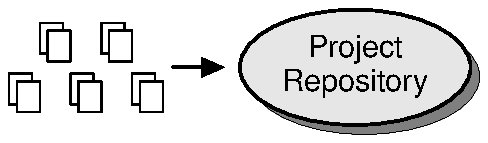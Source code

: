 .ft H
.ps 11
.vs 12
.PS
define two {
	w = .15
	h = .2
	box thick .5 wid w ht h 
	box fill 0 thick .5 wid w ht h with .c at last box.c + .05,-.05
}
define files {
	[
	[two]
	[two] with .w at last [].e + .2,0
	]
	[
	[two]
	[two] with .w at last [].e + .2,0
	[two] with .w at last [].e + .2,0
	] with .n at last [].s - 0,.08
}
	scale = 1.3
	drop = .06
	f = .5
	w = 1.3
	h = .7
R:	ellipse thick 0 fill f wid 1.5 ht .75
S:	ellipse thick 1 wid 1.5 ht .75 fill .1 "Project" "Repository" \
	    with .n at last ellipse.n + (-drop, drop)
	arrowwid = .13
	arrowht = .15
	linethick = 1
	[files] with .e at S.w - .5,0
	line -> from last [].e +.07,0 to S.w - .1,0
.PE
.ps \n[PS]
.vs \n[VS]
.ft
